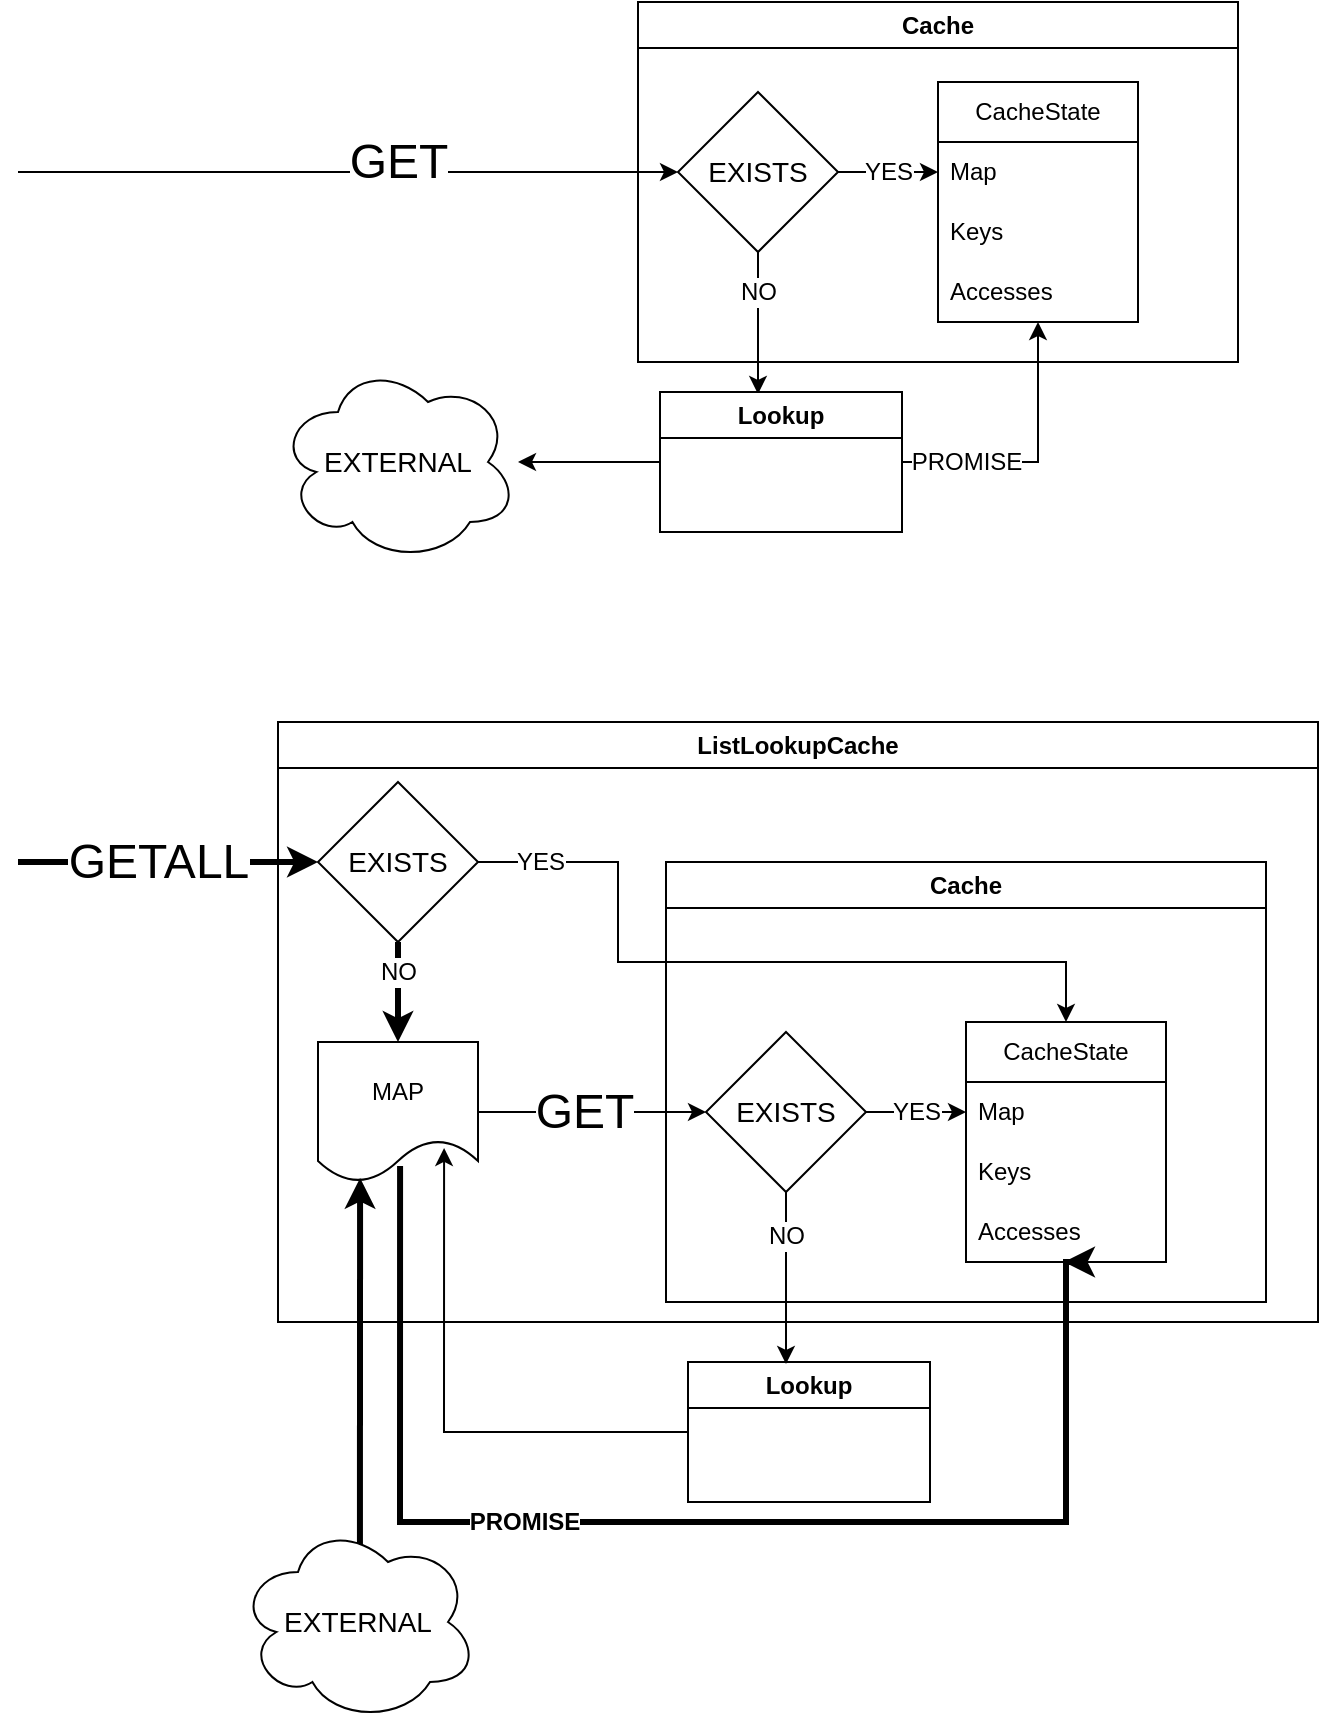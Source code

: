 <mxfile version="21.1.2" type="github">
  <diagram id="prtHgNgQTEPvFCAcTncT" name="Page-1">
    <mxGraphModel dx="1367" dy="649" grid="1" gridSize="10" guides="1" tooltips="1" connect="1" arrows="1" fold="1" page="1" pageScale="1" pageWidth="827" pageHeight="1169" math="0" shadow="0">
      <root>
        <mxCell id="0" />
        <mxCell id="1" parent="0" />
        <mxCell id="WvfnBEPjAD18mNaexyHV-40" value="EXTERNAL" style="ellipse;shape=cloud;whiteSpace=wrap;html=1;fontSize=14;" vertex="1" parent="1">
          <mxGeometry x="220" y="370" width="120" height="100" as="geometry" />
        </mxCell>
        <mxCell id="WvfnBEPjAD18mNaexyHV-76" value="" style="edgeStyle=orthogonalEdgeStyle;rounded=0;orthogonalLoop=1;jettySize=auto;html=1;exitX=0.5;exitY=1;exitDx=0;exitDy=0;entryX=0.405;entryY=0.014;entryDx=0;entryDy=0;entryPerimeter=0;" edge="1" parent="1" source="WvfnBEPjAD18mNaexyHV-84" target="WvfnBEPjAD18mNaexyHV-89">
          <mxGeometry relative="1" as="geometry">
            <mxPoint x="460" y="420" as="targetPoint" />
            <Array as="points" />
          </mxGeometry>
        </mxCell>
        <mxCell id="WvfnBEPjAD18mNaexyHV-77" value="NO" style="edgeLabel;html=1;align=center;verticalAlign=middle;resizable=0;points=[];fontSize=12;" vertex="1" connectable="0" parent="WvfnBEPjAD18mNaexyHV-76">
          <mxGeometry x="-0.719" y="-2" relative="1" as="geometry">
            <mxPoint x="2" y="10" as="offset" />
          </mxGeometry>
        </mxCell>
        <mxCell id="WvfnBEPjAD18mNaexyHV-78" value="Cache" style="swimlane;whiteSpace=wrap;html=1;" vertex="1" parent="1">
          <mxGeometry x="400" y="190" width="300" height="180" as="geometry" />
        </mxCell>
        <mxCell id="WvfnBEPjAD18mNaexyHV-79" value="CacheState" style="swimlane;fontStyle=0;childLayout=stackLayout;horizontal=1;startSize=30;horizontalStack=0;resizeParent=1;resizeParentMax=0;resizeLast=0;collapsible=1;marginBottom=0;whiteSpace=wrap;html=1;" vertex="1" parent="WvfnBEPjAD18mNaexyHV-78">
          <mxGeometry x="150" y="40" width="100" height="120" as="geometry" />
        </mxCell>
        <mxCell id="WvfnBEPjAD18mNaexyHV-80" value="Map" style="text;strokeColor=none;fillColor=none;align=left;verticalAlign=middle;spacingLeft=4;spacingRight=4;overflow=hidden;points=[[0,0.5],[1,0.5]];portConstraint=eastwest;rotatable=0;whiteSpace=wrap;html=1;" vertex="1" parent="WvfnBEPjAD18mNaexyHV-79">
          <mxGeometry y="30" width="100" height="30" as="geometry" />
        </mxCell>
        <mxCell id="WvfnBEPjAD18mNaexyHV-81" value="Keys" style="text;strokeColor=none;fillColor=none;align=left;verticalAlign=middle;spacingLeft=4;spacingRight=4;overflow=hidden;points=[[0,0.5],[1,0.5]];portConstraint=eastwest;rotatable=0;whiteSpace=wrap;html=1;" vertex="1" parent="WvfnBEPjAD18mNaexyHV-79">
          <mxGeometry y="60" width="100" height="30" as="geometry" />
        </mxCell>
        <mxCell id="WvfnBEPjAD18mNaexyHV-82" value="Accesses" style="text;strokeColor=none;fillColor=none;align=left;verticalAlign=middle;spacingLeft=4;spacingRight=4;overflow=hidden;points=[[0,0.5],[1,0.5]];portConstraint=eastwest;rotatable=0;whiteSpace=wrap;html=1;" vertex="1" parent="WvfnBEPjAD18mNaexyHV-79">
          <mxGeometry y="90" width="100" height="30" as="geometry" />
        </mxCell>
        <mxCell id="WvfnBEPjAD18mNaexyHV-83" value="YES" style="edgeStyle=orthogonalEdgeStyle;rounded=0;orthogonalLoop=1;jettySize=auto;html=1;entryX=0;entryY=0.5;entryDx=0;entryDy=0;fontSize=12;" edge="1" parent="WvfnBEPjAD18mNaexyHV-78" source="WvfnBEPjAD18mNaexyHV-84" target="WvfnBEPjAD18mNaexyHV-80">
          <mxGeometry relative="1" as="geometry" />
        </mxCell>
        <mxCell id="WvfnBEPjAD18mNaexyHV-84" value="EXISTS" style="rhombus;whiteSpace=wrap;html=1;fontSize=14;" vertex="1" parent="WvfnBEPjAD18mNaexyHV-78">
          <mxGeometry x="20" y="45" width="80" height="80" as="geometry" />
        </mxCell>
        <mxCell id="WvfnBEPjAD18mNaexyHV-85" value="" style="edgeStyle=orthogonalEdgeStyle;rounded=0;orthogonalLoop=1;jettySize=auto;html=1;entryX=0.5;entryY=1;entryDx=0;entryDy=0;exitX=1;exitY=0.5;exitDx=0;exitDy=0;" edge="1" parent="1" source="WvfnBEPjAD18mNaexyHV-89" target="WvfnBEPjAD18mNaexyHV-79">
          <mxGeometry relative="1" as="geometry">
            <mxPoint x="520" y="250" as="sourcePoint" />
            <mxPoint x="740" y="250" as="targetPoint" />
            <Array as="points">
              <mxPoint x="600" y="420" />
            </Array>
          </mxGeometry>
        </mxCell>
        <mxCell id="WvfnBEPjAD18mNaexyHV-86" value="PROMISE" style="edgeLabel;html=1;align=center;verticalAlign=middle;resizable=0;points=[];fontSize=12;" vertex="1" connectable="0" parent="WvfnBEPjAD18mNaexyHV-85">
          <mxGeometry x="-0.293" relative="1" as="geometry">
            <mxPoint x="-17" as="offset" />
          </mxGeometry>
        </mxCell>
        <mxCell id="WvfnBEPjAD18mNaexyHV-87" style="edgeStyle=orthogonalEdgeStyle;rounded=0;orthogonalLoop=1;jettySize=auto;html=1;entryX=0;entryY=0.5;entryDx=0;entryDy=0;" edge="1" parent="1" target="WvfnBEPjAD18mNaexyHV-84">
          <mxGeometry relative="1" as="geometry">
            <mxPoint x="90" y="275" as="sourcePoint" />
            <Array as="points">
              <mxPoint x="280" y="275" />
            </Array>
          </mxGeometry>
        </mxCell>
        <mxCell id="WvfnBEPjAD18mNaexyHV-88" value="GET" style="edgeLabel;html=1;align=center;verticalAlign=middle;resizable=0;points=[];fontSize=24;" vertex="1" connectable="0" parent="WvfnBEPjAD18mNaexyHV-87">
          <mxGeometry x="0.467" relative="1" as="geometry">
            <mxPoint x="-52" y="-5" as="offset" />
          </mxGeometry>
        </mxCell>
        <mxCell id="WvfnBEPjAD18mNaexyHV-152" style="edgeStyle=orthogonalEdgeStyle;rounded=0;orthogonalLoop=1;jettySize=auto;html=1;" edge="1" parent="1" source="WvfnBEPjAD18mNaexyHV-89" target="WvfnBEPjAD18mNaexyHV-40">
          <mxGeometry relative="1" as="geometry" />
        </mxCell>
        <mxCell id="WvfnBEPjAD18mNaexyHV-89" value="Lookup" style="swimlane;whiteSpace=wrap;html=1;" vertex="1" parent="1">
          <mxGeometry x="411" y="385" width="121" height="70" as="geometry" />
        </mxCell>
        <mxCell id="WvfnBEPjAD18mNaexyHV-153" value="ListLookupCache" style="swimlane;whiteSpace=wrap;html=1;" vertex="1" parent="1">
          <mxGeometry x="220" y="550" width="520" height="300" as="geometry" />
        </mxCell>
        <mxCell id="WvfnBEPjAD18mNaexyHV-165" style="edgeStyle=orthogonalEdgeStyle;rounded=0;orthogonalLoop=1;jettySize=auto;html=1;entryX=0;entryY=0.5;entryDx=0;entryDy=0;strokeWidth=3;" edge="1" parent="WvfnBEPjAD18mNaexyHV-153" target="WvfnBEPjAD18mNaexyHV-172">
          <mxGeometry relative="1" as="geometry">
            <mxPoint x="-130" y="70" as="sourcePoint" />
            <Array as="points">
              <mxPoint x="-130" y="70" />
            </Array>
          </mxGeometry>
        </mxCell>
        <mxCell id="WvfnBEPjAD18mNaexyHV-166" value="GETALL" style="edgeLabel;html=1;align=center;verticalAlign=middle;resizable=0;points=[];fontSize=24;" vertex="1" connectable="0" parent="WvfnBEPjAD18mNaexyHV-165">
          <mxGeometry x="0.467" relative="1" as="geometry">
            <mxPoint x="-40" as="offset" />
          </mxGeometry>
        </mxCell>
        <mxCell id="WvfnBEPjAD18mNaexyHV-169" style="edgeStyle=orthogonalEdgeStyle;rounded=0;orthogonalLoop=1;jettySize=auto;html=1;entryX=0;entryY=0.5;entryDx=0;entryDy=0;exitX=1;exitY=0.5;exitDx=0;exitDy=0;" edge="1" parent="WvfnBEPjAD18mNaexyHV-153" source="WvfnBEPjAD18mNaexyHV-175" target="WvfnBEPjAD18mNaexyHV-184">
          <mxGeometry relative="1" as="geometry">
            <mxPoint x="-130" y="280" as="sourcePoint" />
            <Array as="points" />
            <mxPoint x="200" y="195" as="targetPoint" />
          </mxGeometry>
        </mxCell>
        <mxCell id="WvfnBEPjAD18mNaexyHV-170" value="GET" style="edgeLabel;html=1;align=center;verticalAlign=middle;resizable=0;points=[];fontSize=24;" vertex="1" connectable="0" parent="WvfnBEPjAD18mNaexyHV-169">
          <mxGeometry x="0.467" relative="1" as="geometry">
            <mxPoint x="-31" as="offset" />
          </mxGeometry>
        </mxCell>
        <mxCell id="WvfnBEPjAD18mNaexyHV-171" value="NO" style="edgeStyle=orthogonalEdgeStyle;rounded=0;orthogonalLoop=1;jettySize=auto;html=1;exitX=0.5;exitY=1;exitDx=0;exitDy=0;entryX=0.5;entryY=0;entryDx=0;entryDy=0;strokeWidth=3;fontSize=12;" edge="1" parent="WvfnBEPjAD18mNaexyHV-153" source="WvfnBEPjAD18mNaexyHV-172" target="WvfnBEPjAD18mNaexyHV-175">
          <mxGeometry x="-0.429" relative="1" as="geometry">
            <mxPoint x="60" y="90" as="sourcePoint" />
            <mxPoint as="offset" />
          </mxGeometry>
        </mxCell>
        <mxCell id="WvfnBEPjAD18mNaexyHV-188" style="edgeStyle=orthogonalEdgeStyle;rounded=0;orthogonalLoop=1;jettySize=auto;html=1;exitX=1;exitY=0.5;exitDx=0;exitDy=0;entryX=0.5;entryY=0;entryDx=0;entryDy=0;" edge="1" parent="WvfnBEPjAD18mNaexyHV-153" source="WvfnBEPjAD18mNaexyHV-172" target="WvfnBEPjAD18mNaexyHV-179">
          <mxGeometry relative="1" as="geometry">
            <Array as="points">
              <mxPoint x="170" y="70" />
              <mxPoint x="170" y="120" />
              <mxPoint x="394" y="120" />
            </Array>
          </mxGeometry>
        </mxCell>
        <mxCell id="WvfnBEPjAD18mNaexyHV-189" value="YES" style="edgeLabel;html=1;align=center;verticalAlign=middle;resizable=0;points=[];fontSize=12;" vertex="1" connectable="0" parent="WvfnBEPjAD18mNaexyHV-188">
          <mxGeometry x="-0.752" relative="1" as="geometry">
            <mxPoint x="-16" as="offset" />
          </mxGeometry>
        </mxCell>
        <mxCell id="WvfnBEPjAD18mNaexyHV-172" value="EXISTS" style="rhombus;whiteSpace=wrap;html=1;fontSize=14;" vertex="1" parent="WvfnBEPjAD18mNaexyHV-153">
          <mxGeometry x="20" y="30" width="80" height="80" as="geometry" />
        </mxCell>
        <mxCell id="WvfnBEPjAD18mNaexyHV-175" value="MAP" style="shape=document;whiteSpace=wrap;html=1;boundedLbl=1;" vertex="1" parent="WvfnBEPjAD18mNaexyHV-153">
          <mxGeometry x="20" y="160" width="80" height="70" as="geometry" />
        </mxCell>
        <mxCell id="WvfnBEPjAD18mNaexyHV-178" value="Cache" style="swimlane;whiteSpace=wrap;html=1;" vertex="1" parent="WvfnBEPjAD18mNaexyHV-153">
          <mxGeometry x="194" y="70" width="300" height="220" as="geometry" />
        </mxCell>
        <mxCell id="WvfnBEPjAD18mNaexyHV-179" value="CacheState" style="swimlane;fontStyle=0;childLayout=stackLayout;horizontal=1;startSize=30;horizontalStack=0;resizeParent=1;resizeParentMax=0;resizeLast=0;collapsible=1;marginBottom=0;whiteSpace=wrap;html=1;" vertex="1" parent="WvfnBEPjAD18mNaexyHV-178">
          <mxGeometry x="150" y="80" width="100" height="120" as="geometry" />
        </mxCell>
        <mxCell id="WvfnBEPjAD18mNaexyHV-180" value="Map" style="text;strokeColor=none;fillColor=none;align=left;verticalAlign=middle;spacingLeft=4;spacingRight=4;overflow=hidden;points=[[0,0.5],[1,0.5]];portConstraint=eastwest;rotatable=0;whiteSpace=wrap;html=1;" vertex="1" parent="WvfnBEPjAD18mNaexyHV-179">
          <mxGeometry y="30" width="100" height="30" as="geometry" />
        </mxCell>
        <mxCell id="WvfnBEPjAD18mNaexyHV-181" value="Keys" style="text;strokeColor=none;fillColor=none;align=left;verticalAlign=middle;spacingLeft=4;spacingRight=4;overflow=hidden;points=[[0,0.5],[1,0.5]];portConstraint=eastwest;rotatable=0;whiteSpace=wrap;html=1;" vertex="1" parent="WvfnBEPjAD18mNaexyHV-179">
          <mxGeometry y="60" width="100" height="30" as="geometry" />
        </mxCell>
        <mxCell id="WvfnBEPjAD18mNaexyHV-182" value="Accesses" style="text;strokeColor=none;fillColor=none;align=left;verticalAlign=middle;spacingLeft=4;spacingRight=4;overflow=hidden;points=[[0,0.5],[1,0.5]];portConstraint=eastwest;rotatable=0;whiteSpace=wrap;html=1;" vertex="1" parent="WvfnBEPjAD18mNaexyHV-179">
          <mxGeometry y="90" width="100" height="30" as="geometry" />
        </mxCell>
        <mxCell id="WvfnBEPjAD18mNaexyHV-183" value="YES" style="edgeStyle=orthogonalEdgeStyle;rounded=0;orthogonalLoop=1;jettySize=auto;html=1;entryX=0;entryY=0.5;entryDx=0;entryDy=0;fontSize=12;" edge="1" parent="WvfnBEPjAD18mNaexyHV-178" source="WvfnBEPjAD18mNaexyHV-184" target="WvfnBEPjAD18mNaexyHV-180">
          <mxGeometry relative="1" as="geometry" />
        </mxCell>
        <mxCell id="WvfnBEPjAD18mNaexyHV-184" value="EXISTS" style="rhombus;whiteSpace=wrap;html=1;fontSize=14;" vertex="1" parent="WvfnBEPjAD18mNaexyHV-178">
          <mxGeometry x="20" y="85" width="80" height="80" as="geometry" />
        </mxCell>
        <mxCell id="WvfnBEPjAD18mNaexyHV-185" value="" style="edgeStyle=orthogonalEdgeStyle;rounded=0;orthogonalLoop=1;jettySize=auto;html=1;entryX=0.49;entryY=1;entryDx=0;entryDy=0;exitX=0.513;exitY=0.886;exitDx=0;exitDy=0;entryPerimeter=0;exitPerimeter=0;strokeWidth=3;" edge="1" parent="WvfnBEPjAD18mNaexyHV-153" source="WvfnBEPjAD18mNaexyHV-175" target="WvfnBEPjAD18mNaexyHV-182">
          <mxGeometry relative="1" as="geometry">
            <mxPoint x="314" y="185" as="sourcePoint" />
            <mxPoint x="394" y="285" as="targetPoint" />
            <Array as="points">
              <mxPoint x="61" y="400" />
              <mxPoint x="394" y="400" />
            </Array>
          </mxGeometry>
        </mxCell>
        <mxCell id="WvfnBEPjAD18mNaexyHV-186" value="PROMISE" style="edgeLabel;html=1;align=center;verticalAlign=middle;resizable=0;points=[];fontStyle=1;fontSize=12;" vertex="1" connectable="0" parent="WvfnBEPjAD18mNaexyHV-185">
          <mxGeometry x="-0.293" relative="1" as="geometry">
            <mxPoint x="13" as="offset" />
          </mxGeometry>
        </mxCell>
        <mxCell id="WvfnBEPjAD18mNaexyHV-190" style="edgeStyle=orthogonalEdgeStyle;rounded=0;orthogonalLoop=1;jettySize=auto;html=1;exitX=0;exitY=0.5;exitDx=0;exitDy=0;entryX=0.788;entryY=0.757;entryDx=0;entryDy=0;entryPerimeter=0;" edge="1" parent="1" source="WvfnBEPjAD18mNaexyHV-187" target="WvfnBEPjAD18mNaexyHV-175">
          <mxGeometry relative="1" as="geometry" />
        </mxCell>
        <mxCell id="WvfnBEPjAD18mNaexyHV-187" value="Lookup" style="swimlane;whiteSpace=wrap;html=1;" vertex="1" parent="1">
          <mxGeometry x="425" y="870" width="121" height="70" as="geometry" />
        </mxCell>
        <mxCell id="WvfnBEPjAD18mNaexyHV-176" value="" style="edgeStyle=orthogonalEdgeStyle;rounded=0;orthogonalLoop=1;jettySize=auto;html=1;entryX=0.405;entryY=0.014;entryDx=0;entryDy=0;entryPerimeter=0;exitX=0.5;exitY=1;exitDx=0;exitDy=0;" edge="1" parent="1" source="WvfnBEPjAD18mNaexyHV-184" target="WvfnBEPjAD18mNaexyHV-187">
          <mxGeometry relative="1" as="geometry">
            <mxPoint x="474" y="905" as="targetPoint" />
            <Array as="points" />
            <mxPoint x="474" y="800" as="sourcePoint" />
          </mxGeometry>
        </mxCell>
        <mxCell id="WvfnBEPjAD18mNaexyHV-177" value="NO" style="edgeLabel;html=1;align=center;verticalAlign=middle;resizable=0;points=[];fontSize=12;" vertex="1" connectable="0" parent="WvfnBEPjAD18mNaexyHV-176">
          <mxGeometry x="-0.719" y="-2" relative="1" as="geometry">
            <mxPoint x="2" y="10" as="offset" />
          </mxGeometry>
        </mxCell>
        <mxCell id="WvfnBEPjAD18mNaexyHV-194" style="edgeStyle=orthogonalEdgeStyle;rounded=0;orthogonalLoop=1;jettySize=auto;html=1;exitX=0.508;exitY=0.11;exitDx=0;exitDy=0;exitPerimeter=0;entryX=0.263;entryY=0.971;entryDx=0;entryDy=0;entryPerimeter=0;strokeWidth=3;" edge="1" parent="1" source="WvfnBEPjAD18mNaexyHV-193" target="WvfnBEPjAD18mNaexyHV-175">
          <mxGeometry relative="1" as="geometry" />
        </mxCell>
        <mxCell id="WvfnBEPjAD18mNaexyHV-193" value="EXTERNAL" style="ellipse;shape=cloud;whiteSpace=wrap;html=1;fontSize=14;" vertex="1" parent="1">
          <mxGeometry x="200" y="950" width="120" height="100" as="geometry" />
        </mxCell>
      </root>
    </mxGraphModel>
  </diagram>
</mxfile>
